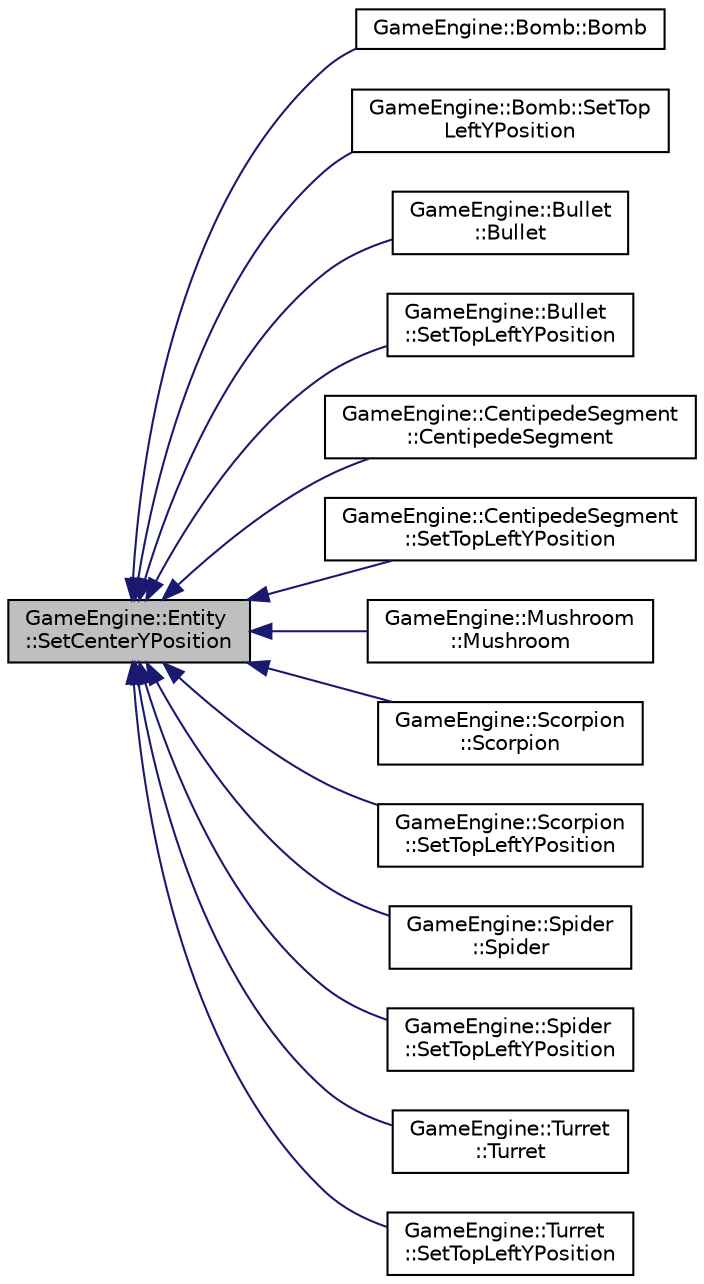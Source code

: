 digraph "GameEngine::Entity::SetCenterYPosition"
{
  edge [fontname="Helvetica",fontsize="10",labelfontname="Helvetica",labelfontsize="10"];
  node [fontname="Helvetica",fontsize="10",shape=record];
  rankdir="LR";
  Node68 [label="GameEngine::Entity\l::SetCenterYPosition",height=0.2,width=0.4,color="black", fillcolor="grey75", style="filled", fontcolor="black"];
  Node68 -> Node69 [dir="back",color="midnightblue",fontsize="10",style="solid",fontname="Helvetica"];
  Node69 [label="GameEngine::Bomb::Bomb",height=0.2,width=0.4,color="black", fillcolor="white", style="filled",URL="$class_game_engine_1_1_bomb.html#ab1bfbb03c3ccfc5dc8f2c6a0bede4d6d",tooltip="Bomb Constructor. Sets Bomb object&#39;s top left x and y position, center x and y position, and default direction of movement to Direction::HOVER. "];
  Node68 -> Node70 [dir="back",color="midnightblue",fontsize="10",style="solid",fontname="Helvetica"];
  Node70 [label="GameEngine::Bomb::SetTop\lLeftYPosition",height=0.2,width=0.4,color="black", fillcolor="white", style="filled",URL="$class_game_engine_1_1_bomb.html#ac760c90eac9b69fe4e7898093927545b",tooltip="Sets the top left y position of the object. Sets the center y position of the object based on the siz..."];
  Node68 -> Node71 [dir="back",color="midnightblue",fontsize="10",style="solid",fontname="Helvetica"];
  Node71 [label="GameEngine::Bullet\l::Bullet",height=0.2,width=0.4,color="black", fillcolor="white", style="filled",URL="$class_game_engine_1_1_bullet.html#a72e23e30525daef9b0681e411befa0d7",tooltip="Bullet class constructor. Sets Bomb object&#39;s top left x and y position, center x and y position..."];
  Node68 -> Node72 [dir="back",color="midnightblue",fontsize="10",style="solid",fontname="Helvetica"];
  Node72 [label="GameEngine::Bullet\l::SetTopLeftYPosition",height=0.2,width=0.4,color="black", fillcolor="white", style="filled",URL="$class_game_engine_1_1_bullet.html#a612cb3cfe69f44a48148230ac6b389ce",tooltip="Sets the top left y position of the object. Sets the center y position of the object based on the siz..."];
  Node68 -> Node73 [dir="back",color="midnightblue",fontsize="10",style="solid",fontname="Helvetica"];
  Node73 [label="GameEngine::CentipedeSegment\l::CentipedeSegment",height=0.2,width=0.4,color="black", fillcolor="white", style="filled",URL="$class_game_engine_1_1_centipede_segment.html#a61e141b63635ba012c3d060a8f748c5f",tooltip="CentipedeSegment Constructor. Sets object&#39;s top left x and y position, center x and y position..."];
  Node68 -> Node74 [dir="back",color="midnightblue",fontsize="10",style="solid",fontname="Helvetica"];
  Node74 [label="GameEngine::CentipedeSegment\l::SetTopLeftYPosition",height=0.2,width=0.4,color="black", fillcolor="white", style="filled",URL="$class_game_engine_1_1_centipede_segment.html#ad9b26e204f5f017565cebf5abf4b7fc4",tooltip="Sets the top left y position of the object. Sets the center y position of the object based on the siz..."];
  Node68 -> Node75 [dir="back",color="midnightblue",fontsize="10",style="solid",fontname="Helvetica"];
  Node75 [label="GameEngine::Mushroom\l::Mushroom",height=0.2,width=0.4,color="black", fillcolor="white", style="filled",URL="$class_game_engine_1_1_mushroom.html#a1b3a0f1ddef85fa15b575f1128433874",tooltip="Mushroom Constructor. Sets Mushroom object&#39;s top left x and y position, center x and y position..."];
  Node68 -> Node76 [dir="back",color="midnightblue",fontsize="10",style="solid",fontname="Helvetica"];
  Node76 [label="GameEngine::Scorpion\l::Scorpion",height=0.2,width=0.4,color="black", fillcolor="white", style="filled",URL="$class_game_engine_1_1_scorpion.html#a2580f912c363422fb77a00b5b54794b5",tooltip="Scorpion Constructor. Sets top left x and y position, and center x and y positions to default values..."];
  Node68 -> Node77 [dir="back",color="midnightblue",fontsize="10",style="solid",fontname="Helvetica"];
  Node77 [label="GameEngine::Scorpion\l::SetTopLeftYPosition",height=0.2,width=0.4,color="black", fillcolor="white", style="filled",URL="$class_game_engine_1_1_scorpion.html#a851dee1c7439c4f91629caa38bcf4304",tooltip="Sets the top left y position of the object. Sets the center y position of the object based on the siz..."];
  Node68 -> Node78 [dir="back",color="midnightblue",fontsize="10",style="solid",fontname="Helvetica"];
  Node78 [label="GameEngine::Spider\l::Spider",height=0.2,width=0.4,color="black", fillcolor="white", style="filled",URL="$class_game_engine_1_1_spider.html#a2de933e4240bef92416b864f7ce6b00d",tooltip="Spider Constructor. Sets top left x and y position, and center x and y positions to default values..."];
  Node68 -> Node79 [dir="back",color="midnightblue",fontsize="10",style="solid",fontname="Helvetica"];
  Node79 [label="GameEngine::Spider\l::SetTopLeftYPosition",height=0.2,width=0.4,color="black", fillcolor="white", style="filled",URL="$class_game_engine_1_1_spider.html#a4095a08be68680e9c94038e8083619ca",tooltip="Sets the top left y position of the object. Sets the center y position of the object based on the siz..."];
  Node68 -> Node80 [dir="back",color="midnightblue",fontsize="10",style="solid",fontname="Helvetica"];
  Node80 [label="GameEngine::Turret\l::Turret",height=0.2,width=0.4,color="black", fillcolor="white", style="filled",URL="$class_game_engine_1_1_turret.html#abf68e0eb749b005d1157e2f7755dcc64",tooltip="Turret Constructor. Spawns Turret. Sets Turret to default x and y position. "];
  Node68 -> Node81 [dir="back",color="midnightblue",fontsize="10",style="solid",fontname="Helvetica"];
  Node81 [label="GameEngine::Turret\l::SetTopLeftYPosition",height=0.2,width=0.4,color="black", fillcolor="white", style="filled",URL="$class_game_engine_1_1_turret.html#af85b2bf0ab6916794f10f7a34ab0bdc3",tooltip="Sets the top left y position of the object. Sets the center y position of the object based on the siz..."];
}

